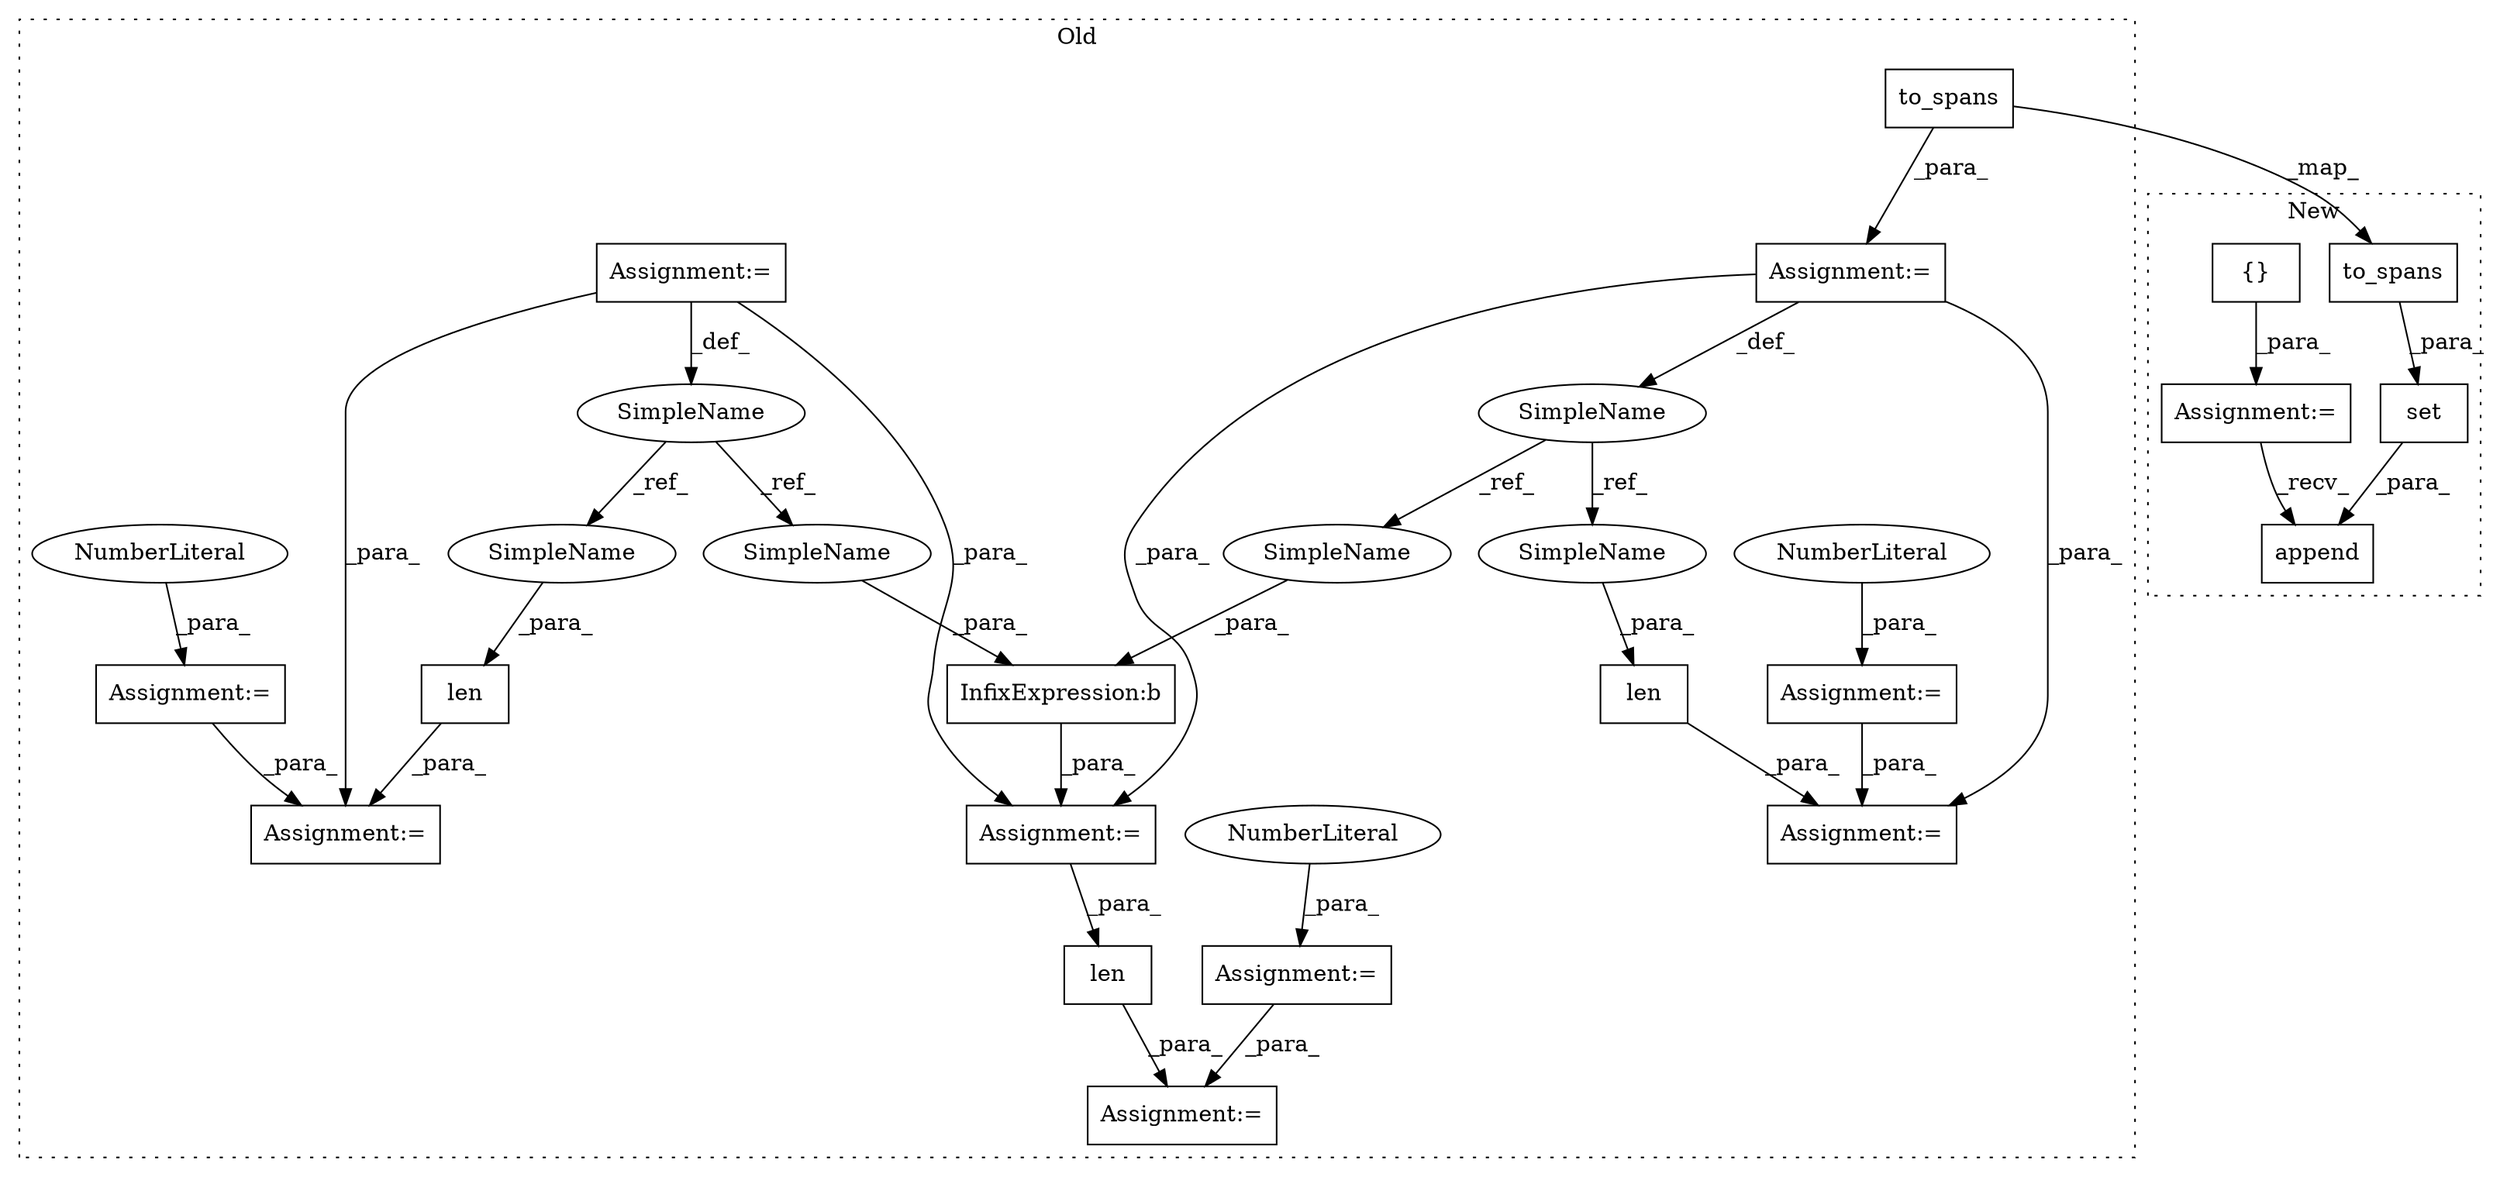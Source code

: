 digraph G {
subgraph cluster0 {
1 [label="to_spans" a="32" s="2429,2485" l="9,1" shape="box"];
4 [label="len" a="32" s="2506,2521" l="4,1" shape="box"];
5 [label="Assignment:=" a="7" s="2504" l="2" shape="box"];
6 [label="InfixExpression:b" a="27" s="2677" l="3" shape="box"];
7 [label="len" a="32" s="2716,2734" l="4,1" shape="box"];
8 [label="SimpleName" a="42" s="2530" l="12" shape="ellipse"];
9 [label="len" a="32" s="2625,2641" l="4,1" shape="box"];
10 [label="SimpleName" a="42" s="2417" l="11" shape="ellipse"];
11 [label="Assignment:=" a="7" s="2032" l="1" shape="box"];
12 [label="NumberLiteral" a="34" s="2033" l="1" shape="ellipse"];
13 [label="Assignment:=" a="7" s="2714" l="2" shape="box"];
14 [label="Assignment:=" a="7" s="2428" l="1" shape="box"];
15 [label="Assignment:=" a="7" s="2072" l="1" shape="box"];
16 [label="NumberLiteral" a="34" s="2073" l="1" shape="ellipse"];
17 [label="Assignment:=" a="7" s="2623" l="2" shape="box"];
18 [label="Assignment:=" a="7" s="2542" l="1" shape="box"];
19 [label="Assignment:=" a="7" s="2051" l="1" shape="box"];
20 [label="NumberLiteral" a="34" s="2052" l="1" shape="ellipse"];
21 [label="Assignment:=" a="7" s="2664" l="1" shape="box"];
25 [label="SimpleName" a="42" s="2629" l="12" shape="ellipse"];
26 [label="SimpleName" a="42" s="2680" l="12" shape="ellipse"];
27 [label="SimpleName" a="42" s="2666" l="11" shape="ellipse"];
28 [label="SimpleName" a="42" s="2510" l="11" shape="ellipse"];
label = "Old";
style="dotted";
}
subgraph cluster1 {
2 [label="to_spans" a="32" s="2455,2511" l="9,1" shape="box"];
3 [label="set" a="32" s="2451,2512" l="4,1" shape="box"];
22 [label="append" a="32" s="2444,2513" l="7,1" shape="box"];
23 [label="{}" a="4" s="2053" l="2" shape="box"];
24 [label="Assignment:=" a="7" s="2038" l="1" shape="box"];
label = "New";
style="dotted";
}
1 -> 14 [label="_para_"];
1 -> 2 [label="_map_"];
2 -> 3 [label="_para_"];
3 -> 22 [label="_para_"];
4 -> 5 [label="_para_"];
6 -> 21 [label="_para_"];
7 -> 13 [label="_para_"];
8 -> 26 [label="_ref_"];
8 -> 25 [label="_ref_"];
9 -> 17 [label="_para_"];
10 -> 28 [label="_ref_"];
10 -> 27 [label="_ref_"];
11 -> 5 [label="_para_"];
12 -> 11 [label="_para_"];
14 -> 21 [label="_para_"];
14 -> 5 [label="_para_"];
14 -> 10 [label="_def_"];
15 -> 13 [label="_para_"];
16 -> 15 [label="_para_"];
18 -> 17 [label="_para_"];
18 -> 21 [label="_para_"];
18 -> 8 [label="_def_"];
19 -> 17 [label="_para_"];
20 -> 19 [label="_para_"];
21 -> 7 [label="_para_"];
23 -> 24 [label="_para_"];
24 -> 22 [label="_recv_"];
25 -> 9 [label="_para_"];
26 -> 6 [label="_para_"];
27 -> 6 [label="_para_"];
28 -> 4 [label="_para_"];
}